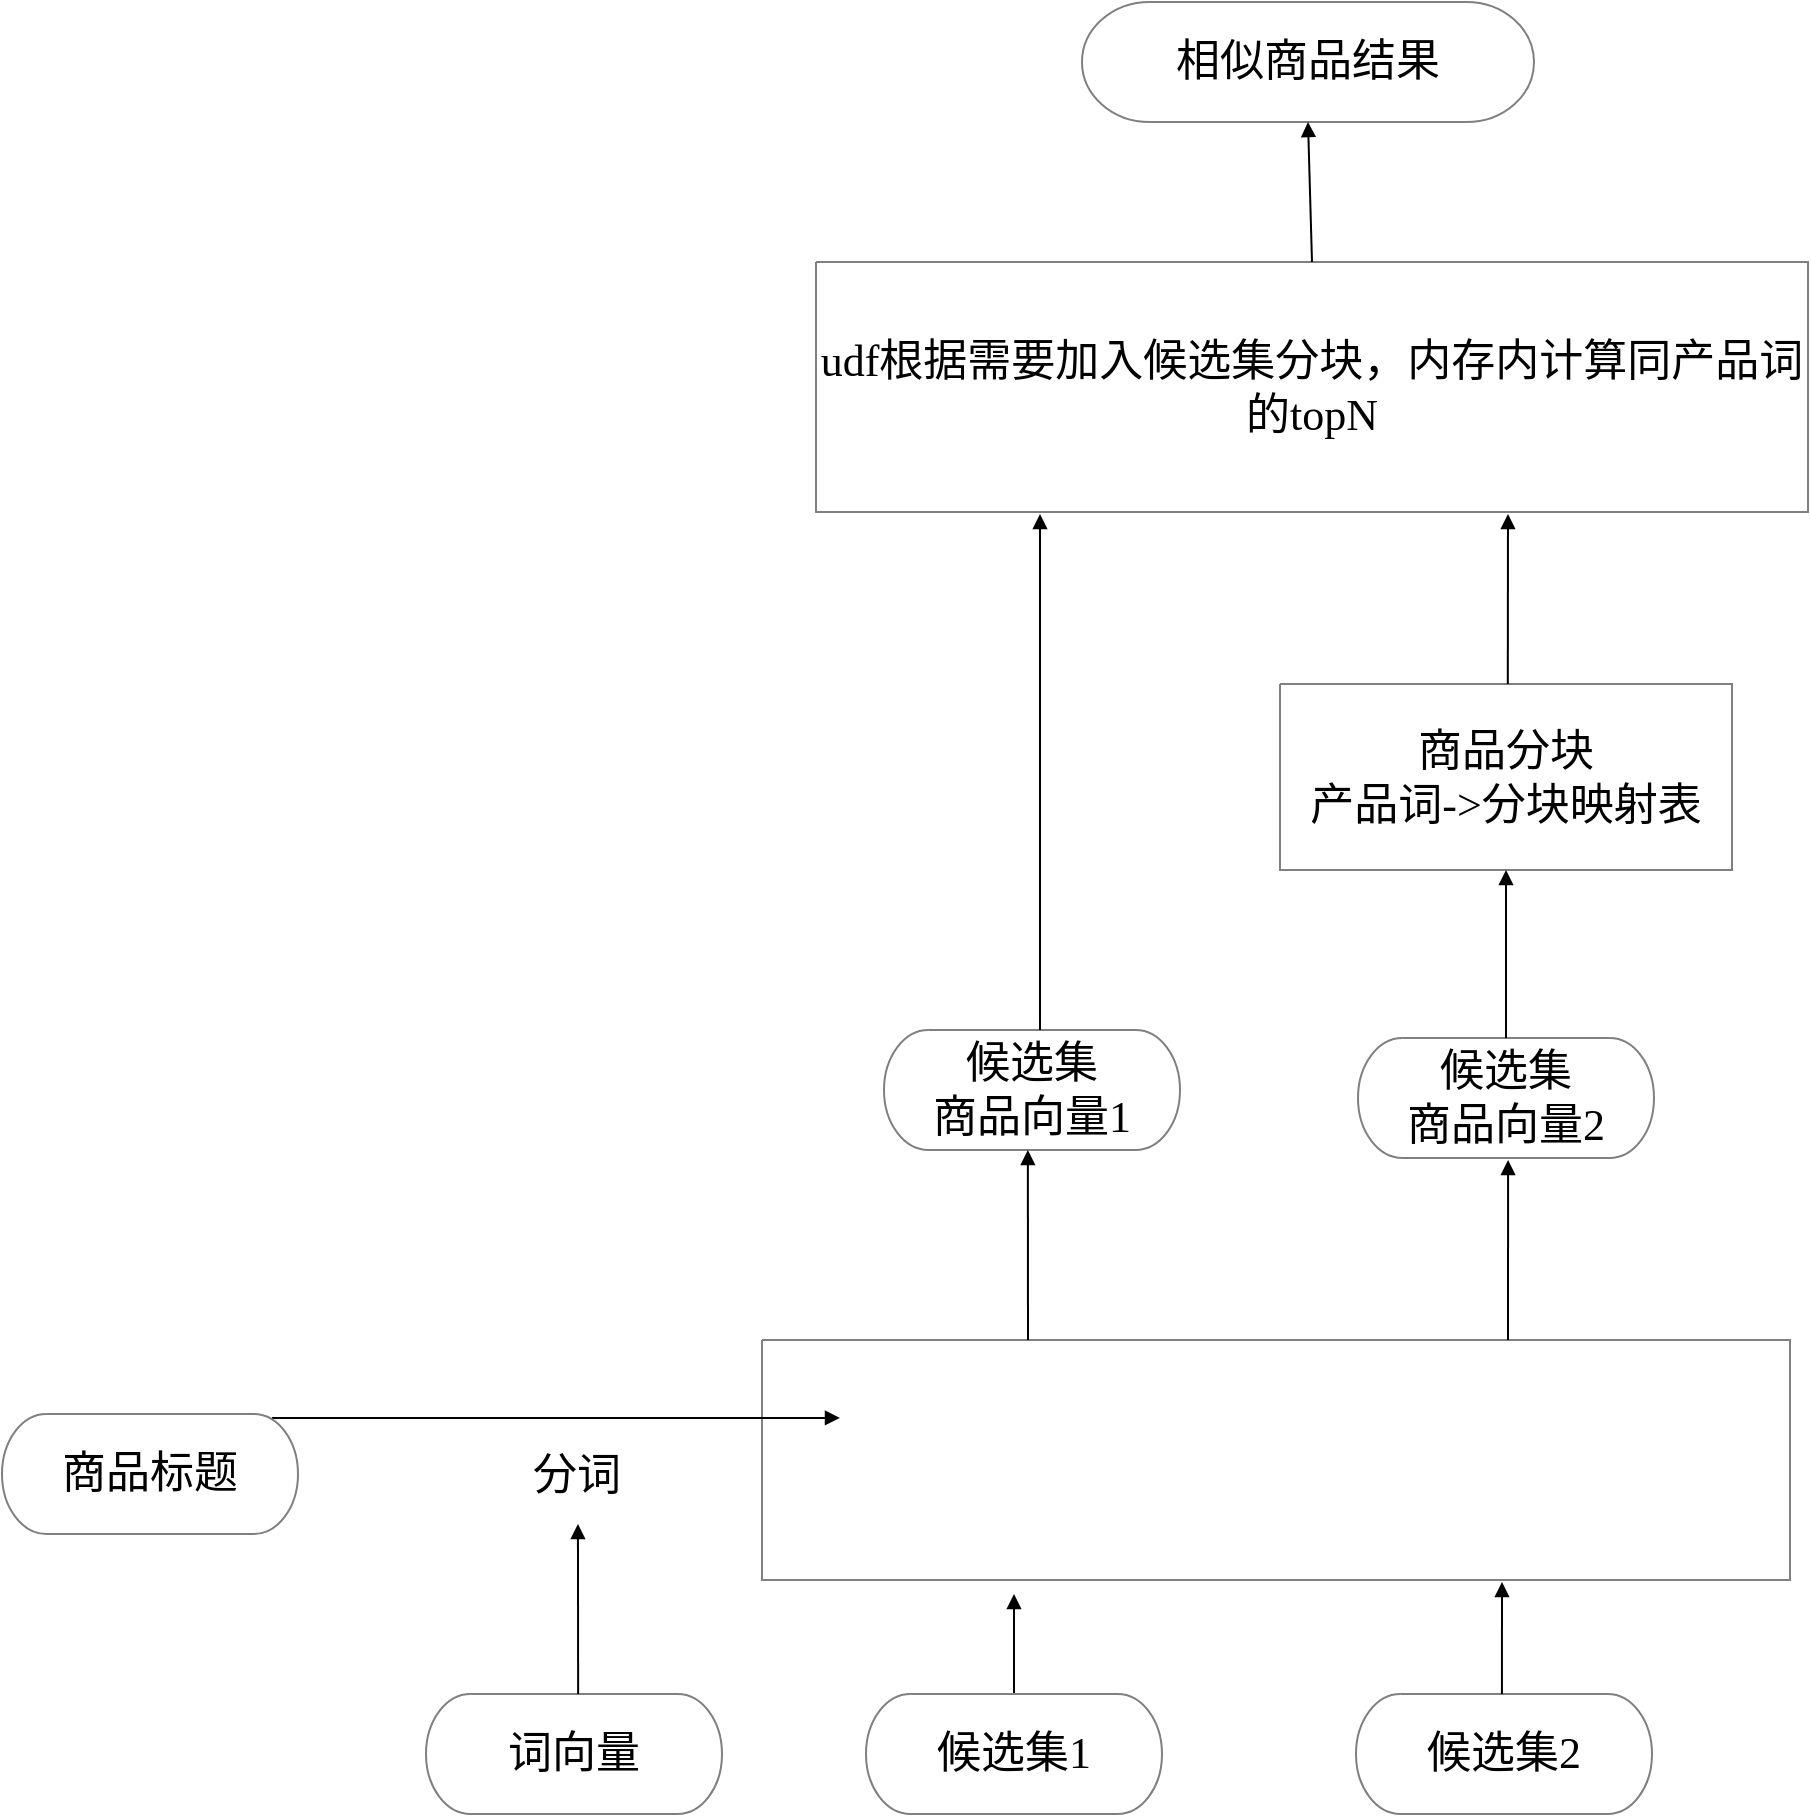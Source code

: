 <mxfile version="10.6.2" type="github"><diagram id="oA9TosYKJ3yfBbiNKTKy" name="第 1 页"><mxGraphModel dx="758" dy="548" grid="1" gridSize="10" guides="1" tooltips="1" connect="1" arrows="1" fold="1" page="1" pageScale="1" pageWidth="827" pageHeight="1169" math="0" shadow="0"><root><mxCell id="0"/><mxCell id="1" parent="0"/><mxCell id="YWl2I7PfXdcEoQetgXxe-2" parent="0"/><mxCell id="YWl2I7PfXdcEoQetgXxe-3" value="&lt;p style=&quot;align:center;margin-left:0;margin-right:0;margin-top:0px;margin-bottom:0px;text-indent:0;valign:middle;direction:ltr;&quot;&gt;&lt;font style=&quot;font-size:22px;font-family:PingFang SC;color:#000000;direction:ltr;letter-spacing:0px;line-height:120%;opacity:1&quot;&gt;商品向量&lt;/font&gt;&lt;/p&gt;" style="verticalAlign=middle;align=center;vsdxID=22;fillColor=#ffffff;gradientColor=none;shape=stencil(nZBRDoQgDERP03+WHsHFe5iISyOCQdT19kIaIxq//Jtp3zTpAFaTaUYNUkwx+F6v1EYD+AUpyRkdKCYFqACrzgf9C352LfuxyWRWg1/yhT/nRE5IsZWuZtCSK8CPeI0e/hF+jV7AJM4PO7KWCyr390bSiNtEtQM=);strokeColor=#808080;spacingTop=-3;spacingBottom=-3;spacingLeft=1;spacingRight=1;labelBackgroundColor=none;rounded=0;html=1;whiteSpace=wrap;" parent="YWl2I7PfXdcEoQetgXxe-2" vertex="1"><mxGeometry x="419" y="756" width="148" height="60" as="geometry"/></mxCell><mxCell id="YWl2I7PfXdcEoQetgXxe-4" value="&lt;p style=&quot;align:center;margin-left:0;margin-right:0;margin-top:0px;margin-bottom:0px;text-indent:0;valign:middle;direction:ltr;&quot;&gt;&lt;font style=&quot;font-size:22px;font-family:PingFang SC;color:#000000;direction:ltr;letter-spacing:0px;line-height:120%;opacity:1&quot;&gt;产品词cluster&lt;/font&gt;&lt;/p&gt;" style="verticalAlign=middle;align=center;vsdxID=23;fillColor=#ffffff;gradientColor=none;shape=stencil(nZBRDoQgDERP03+WHsHFe5iISyOCQdT19kIaIxq//Jtp3zTpAFaTaUYNUkwx+F6v1EYD+AUpyRkdKCYFqACrzgf9C352LfuxyWRWg1/yhT/nRE5IsZWuZtCSK8CPeI0e/hF+jV7AJM4PO7KWCyr390bSiNtEtQM=);strokeColor=#808080;spacingTop=-3;spacingBottom=-3;spacingLeft=1;spacingRight=1;labelBackgroundColor=none;rounded=0;html=1;whiteSpace=wrap;" parent="YWl2I7PfXdcEoQetgXxe-2" vertex="1"><mxGeometry x="673" y="756" width="181" height="60" as="geometry"/></mxCell><mxCell id="YWl2I7PfXdcEoQetgXxe-5" value="&lt;p style=&quot;align:center;margin-left:0;margin-right:0;margin-top:0px;margin-bottom:0px;text-indent:0;valign:middle;direction:ltr;&quot;&gt;&lt;font style=&quot;font-size:22px;font-family:PingFang SC;color:#000000;direction:ltr;letter-spacing:0px;line-height:120%;opacity:1&quot;&gt;join&lt;/font&gt;&lt;/p&gt;" style="verticalAlign=middle;align=center;vsdxID=25;fillColor=#ffffff;gradientColor=none;shape=stencil(nZBRDoQgDERP03+WHsHFe5iISyOCQdT19kIaIxq//Jtp3zTpAFaTaUYNUkwx+F6v1EYD+AUpyRkdKCYFqACrzgf9C352LfuxyWRWg1/yhT/nRE5IsZWuZtCSK8CPeI0e/hF+jV7AJM4PO7KWCyr390bSiNtEtQM=);strokeColor=none;spacingTop=-3;spacingBottom=-3;spacingLeft=1;spacingRight=1;labelBackgroundColor=#ffffff;rounded=0;html=1;whiteSpace=wrap;" parent="YWl2I7PfXdcEoQetgXxe-2" vertex="1"><mxGeometry x="590" y="763" width="52" height="46" as="geometry"/></mxCell><mxCell id="YWl2I7PfXdcEoQetgXxe-6" style="vsdxID=24;edgeStyle=none;startArrow=none;endArrow=none;startSize=5;endSize=5;strokeColor=#7f8080;spacingTop=-3;spacingBottom=-3;spacingLeft=-3;spacingRight=-3;verticalAlign=middle;html=1;labelBackgroundColor=none;rounded=0;exitX=1.007;exitY=0.967;exitDx=0;exitDy=0;exitPerimeter=0;entryX=0;entryY=0.967;entryDx=0;entryDy=0;entryPerimeter=0;" parent="YWl2I7PfXdcEoQetgXxe-2" source="YWl2I7PfXdcEoQetgXxe-3" target="YWl2I7PfXdcEoQetgXxe-4" edge="1"><mxGeometry relative="1" as="geometry"><mxPoint x="-1" y="-12" as="offset"/><Array as="points"/></mxGeometry></mxCell><mxCell id="YWl2I7PfXdcEoQetgXxe-7" value="图层 2" parent="0"/><mxCell id="YWl2I7PfXdcEoQetgXxe-8" style="vsdxID=18;fillColor=#ffffff;gradientColor=none;shape=stencil(nZBRDoQgDERP03+WHsHFe5iISyOCQdT19kIaIxq//Jtp3zTpAFaTaUYNUkwx+F6v1EYD+AUpyRkdKCYFqACrzgf9C352LfuxyWRWg1/yhT/nRE5IsZWuZtCSK8CPeI0e/hF+jV7AJM4PO7KWCyr390bSiNtEtQM=);strokeColor=#808080;spacingTop=-3;spacingBottom=-3;spacingLeft=-3;spacingRight=-3;labelBackgroundColor=none;rounded=0;html=1;whiteSpace=wrap;" parent="YWl2I7PfXdcEoQetgXxe-7" vertex="1"><mxGeometry x="380" y="719" width="514" height="120" as="geometry"/></mxCell><mxCell id="YWl2I7PfXdcEoQetgXxe-9" value="&lt;p style=&quot;align:center;margin-left:0;margin-right:0;margin-top:0px;margin-bottom:0px;text-indent:0;valign:middle;direction:ltr;&quot;&gt;&lt;font style=&quot;font-size:22px;font-family:PingFang SC;color:#000000;direction:ltr;letter-spacing:0px;line-height:120%;opacity:1&quot;&gt;分词&lt;/font&gt;&lt;/p&gt;" style="verticalAlign=middle;align=center;vsdxID=20;fillColor=#ffffff;gradientColor=none;shape=stencil(nZBRDoQgDERP03+WHsHFe5iISyOCQdT19kIaIxq//Jtp3zTpAFaTaUYNUkwx+F6v1EYD+AUpyRkdKCYFqACrzgf9C352LfuxyWRWg1/yhT/nRE5IsZWuZtCSK8CPeI0e/hF+jV7AJM4PO7KWCyr390bSiNtEtQM=);strokeColor=none;spacingTop=-3;spacingBottom=-3;spacingLeft=1;spacingRight=1;labelBackgroundColor=#ffffff;rounded=0;html=1;whiteSpace=wrap;" parent="YWl2I7PfXdcEoQetgXxe-7" vertex="1"><mxGeometry x="258" y="764" width="59" height="46" as="geometry"/></mxCell><mxCell id="YWl2I7PfXdcEoQetgXxe-10" parent="YWl2I7PfXdcEoQetgXxe-7" vertex="1"><mxGeometry x="506" y="846" as="geometry"/></mxCell><mxCell id="YWl2I7PfXdcEoQetgXxe-11" style="vsdxID=21;edgeStyle=none;startArrow=none;endArrow=block;startSize=5;endSize=5;strokeColor=#000000;spacingTop=-3;spacingBottom=-3;spacingLeft=-3;spacingRight=-3;verticalAlign=middle;html=1;labelBackgroundColor=none;rounded=0;exitX=0.5;exitY=0;exitDx=0;exitDy=0;exitPerimeter=0;" parent="YWl2I7PfXdcEoQetgXxe-7" source="YWl2I7PfXdcEoQetgXxe-14" target="YWl2I7PfXdcEoQetgXxe-10" edge="1"><mxGeometry relative="1" as="geometry"><mxPoint x="-27" y="-1" as="offset"/><Array as="points"/></mxGeometry></mxCell><mxCell id="YWl2I7PfXdcEoQetgXxe-12" style="vsdxID=19;edgeStyle=none;startArrow=none;endArrow=block;startSize=5;endSize=5;strokeColor=#000000;spacingTop=-3;spacingBottom=-3;spacingLeft=-3;spacingRight=-3;verticalAlign=middle;html=1;labelBackgroundColor=none;rounded=0;exitX=0.912;exitY=0.033;exitDx=0;exitDy=0;exitPerimeter=0;entryX=0;entryY=0.033;entryDx=0;entryDy=0;entryPerimeter=0;" parent="YWl2I7PfXdcEoQetgXxe-7" source="YWl2I7PfXdcEoQetgXxe-16" target="YWl2I7PfXdcEoQetgXxe-3" edge="1"><mxGeometry relative="1" as="geometry"><mxPoint y="-12" as="offset"/><Array as="points"/></mxGeometry></mxCell><mxCell id="YWl2I7PfXdcEoQetgXxe-13" value="Layer 1" parent="0"/><mxCell id="YWl2I7PfXdcEoQetgXxe-14" value="&lt;p style=&quot;align:center;margin-left:0;margin-right:0;margin-top:0px;margin-bottom:0px;text-indent:0;valign:middle;direction:ltr;&quot;&gt;&lt;font style=&quot;font-size:22px;font-family:PingFang SC;color:#000000;direction:ltr;letter-spacing:0px;line-height:120%;opacity:1&quot;&gt;候选集1&lt;/font&gt;&lt;/p&gt;" style="verticalAlign=middle;align=center;vsdxID=1;fillColor=#ffffff;gradientColor=none;shape=stencil(jZLbDoIwDIafZrfLaMPp0qC+BxGQRQQyQOHtBTfYATVy1XZ/128/JZh0ZdrmBFjXi+aWP3nWlwSPBIDXZS54P0cETwSTohH5VTRDncm8TRflEt2bx3LDKPs8f2kBNsmUvbOzVFa8NpTRD+VlEPJSTx7GSCFScs/UsxHUXKYKkyoAUIzNT+nR1auCbwCwwwcG3aEKYUgDG8LEdLnWwduzHRA92LbJMdSS7yEDGoJNqQHAMm4FNF6BtuBfYxxbvhkPO0IbaPszjkHu+DnWy1fwqpK7u1kyB+6yziW56Hh6AQ==);strokeColor=#808080;spacingTop=-3;spacingBottom=-3;spacingLeft=1;spacingRight=1;labelBackgroundColor=none;rounded=0;html=1;whiteSpace=wrap;" parent="YWl2I7PfXdcEoQetgXxe-13" vertex="1"><mxGeometry x="432" y="896" width="148" height="60" as="geometry"/></mxCell><mxCell id="YWl2I7PfXdcEoQetgXxe-15" value="&lt;p style=&quot;align:center;margin-left:0;margin-right:0;margin-top:0px;margin-bottom:0px;text-indent:0;valign:middle;direction:ltr;&quot;&gt;&lt;font style=&quot;font-size:22px;font-family:PingFang SC;color:#000000;direction:ltr;letter-spacing:0px;line-height:120%;opacity:1&quot;&gt;词向量&lt;/font&gt;&lt;/p&gt;" style="verticalAlign=middle;align=center;vsdxID=2;fillColor=#ffffff;gradientColor=none;shape=stencil(jZLbDoIwDIafZrfLaMPp0qC+BxGQRQQyQOHtBTfYATVy1XZ/128/JZh0ZdrmBFjXi+aWP3nWlwSPBIDXZS54P0cETwSTohH5VTRDncm8TRflEt2bx3LDKPs8f2kBNsmUvbOzVFa8NpTRD+VlEPJSTx7GSCFScs/UsxHUXKYKkyoAUIzNT+nR1auCbwCwwwcG3aEKYUgDG8LEdLnWwduzHRA92LbJMdSS7yEDGoJNqQHAMm4FNF6BtuBfYxxbvhkPO0IbaPszjkHu+DnWy1fwqpK7u1kyB+6yziW56Hh6AQ==);strokeColor=#808080;spacingTop=-3;spacingBottom=-3;spacingLeft=1;spacingRight=1;labelBackgroundColor=none;rounded=0;html=1;whiteSpace=wrap;" parent="YWl2I7PfXdcEoQetgXxe-13" vertex="1"><mxGeometry x="212" y="896" width="148" height="60" as="geometry"/></mxCell><mxCell id="YWl2I7PfXdcEoQetgXxe-16" value="&lt;p style=&quot;align:center;margin-left:0;margin-right:0;margin-top:0px;margin-bottom:0px;text-indent:0;valign:middle;direction:ltr;&quot;&gt;&lt;font style=&quot;font-size:22px;font-family:PingFang SC;color:#000000;direction:ltr;letter-spacing:0px;line-height:120%;opacity:1&quot;&gt;商品标题&lt;/font&gt;&lt;/p&gt;" style="verticalAlign=middle;align=center;vsdxID=3;fillColor=#ffffff;gradientColor=none;shape=stencil(jZLbDoIwDIafZrfLaMPp0qC+BxGQRQQyQOHtBTfYATVy1XZ/128/JZh0ZdrmBFjXi+aWP3nWlwSPBIDXZS54P0cETwSTohH5VTRDncm8TRflEt2bx3LDKPs8f2kBNsmUvbOzVFa8NpTRD+VlEPJSTx7GSCFScs/UsxHUXKYKkyoAUIzNT+nR1auCbwCwwwcG3aEKYUgDG8LEdLnWwduzHRA92LbJMdSS7yEDGoJNqQHAMm4FNF6BtuBfYxxbvhkPO0IbaPszjkHu+DnWy1fwqpK7u1kyB+6yziW56Hh6AQ==);strokeColor=#808080;spacingTop=-3;spacingBottom=-3;spacingLeft=1;spacingRight=1;labelBackgroundColor=none;rounded=0;html=1;whiteSpace=wrap;" parent="YWl2I7PfXdcEoQetgXxe-13" vertex="1"><mxGeometry y="756" width="148" height="60" as="geometry"/></mxCell><mxCell id="YWl2I7PfXdcEoQetgXxe-17" value="&lt;p style=&quot;align:center;margin-left:0;margin-right:0;margin-top:0px;margin-bottom:0px;text-indent:0;valign:middle;direction:ltr;&quot;&gt;&lt;font style=&quot;font-size:22px;font-family:PingFang SC;color:#000000;direction:ltr;letter-spacing:0px;line-height:120%;opacity:1&quot;&gt;候选集2&lt;/font&gt;&lt;/p&gt;" style="verticalAlign=middle;align=center;vsdxID=5;fillColor=#ffffff;gradientColor=none;shape=stencil(jZLbDoIwDIafZrfLaMPp0qC+BxGQRQQyQOHtBTfYATVy1XZ/128/JZh0ZdrmBFjXi+aWP3nWlwSPBIDXZS54P0cETwSTohH5VTRDncm8TRflEt2bx3LDKPs8f2kBNsmUvbOzVFa8NpTRD+VlEPJSTx7GSCFScs/UsxHUXKYKkyoAUIzNT+nR1auCbwCwwwcG3aEKYUgDG8LEdLnWwduzHRA92LbJMdSS7yEDGoJNqQHAMm4FNF6BtuBfYxxbvhkPO0IbaPszjkHu+DnWy1fwqpK7u1kyB+6yziW56Hh6AQ==);strokeColor=#808080;spacingTop=-3;spacingBottom=-3;spacingLeft=1;spacingRight=1;labelBackgroundColor=none;rounded=0;html=1;whiteSpace=wrap;" parent="YWl2I7PfXdcEoQetgXxe-13" vertex="1"><mxGeometry x="677" y="896" width="148" height="60" as="geometry"/></mxCell><mxCell id="YWl2I7PfXdcEoQetgXxe-18" value="&lt;p style=&quot;align:center;margin-left:0;margin-right:0;margin-top:0px;margin-bottom:0px;text-indent:0;valign:middle;direction:ltr;&quot;&gt;&lt;font style=&quot;font-size:22px;font-family:PingFang SC;color:#000000;direction:ltr;letter-spacing:0px;line-height:120%;opacity:1&quot;&gt;候选集&lt;br/&gt;商品向量1&lt;/font&gt;&lt;/p&gt;" style="verticalAlign=middle;align=center;vsdxID=6;fillColor=#ffffff;gradientColor=none;shape=stencil(jZLbDoIwDIafZrfLaMPp0qC+BxGQRQQyQOHtBTfYATVy1XZ/128/JZh0ZdrmBFjXi+aWP3nWlwSPBIDXZS54P0cETwSTohH5VTRDncm8TRflEt2bx3LDKPs8f2kBNsmUvbOzVFa8NpTRD+VlEPJSTx7GSCFScs/UsxHUXKYKkyoAUIzNT+nR1auCbwCwwwcG3aEKYUgDG8LEdLnWwduzHRA92LbJMdSS7yEDGoJNqQHAMm4FNF6BtuBfYxxbvhkPO0IbaPszjkHu+DnWy1fwqpK7u1kyB+6yziW56Hh6AQ==);strokeColor=#808080;spacingTop=-3;spacingBottom=-3;spacingLeft=1;spacingRight=1;labelBackgroundColor=none;rounded=0;html=1;whiteSpace=wrap;" parent="YWl2I7PfXdcEoQetgXxe-13" vertex="1"><mxGeometry x="441" y="564" width="148" height="60" as="geometry"/></mxCell><mxCell id="YWl2I7PfXdcEoQetgXxe-19" value="&lt;p style=&quot;align:center;margin-left:0;margin-right:0;margin-top:0px;margin-bottom:0px;text-indent:0;valign:middle;direction:ltr;&quot;&gt;&lt;font style=&quot;font-size:22px;font-family:PingFang SC;color:#000000;direction:ltr;letter-spacing:0px;line-height:120%;opacity:1&quot;&gt;候选集&lt;br/&gt;商品向量2&lt;/font&gt;&lt;/p&gt;" style="verticalAlign=middle;align=center;vsdxID=7;fillColor=#ffffff;gradientColor=none;shape=stencil(jZLbDoIwDIafZrfLaMPp0qC+BxGQRQQyQOHtBTfYATVy1XZ/128/JZh0ZdrmBFjXi+aWP3nWlwSPBIDXZS54P0cETwSTohH5VTRDncm8TRflEt2bx3LDKPs8f2kBNsmUvbOzVFa8NpTRD+VlEPJSTx7GSCFScs/UsxHUXKYKkyoAUIzNT+nR1auCbwCwwwcG3aEKYUgDG8LEdLnWwduzHRA92LbJMdSS7yEDGoJNqQHAMm4FNF6BtuBfYxxbvhkPO0IbaPszjkHu+DnWy1fwqpK7u1kyB+6yziW56Hh6AQ==);strokeColor=#808080;spacingTop=-3;spacingBottom=-3;spacingLeft=1;spacingRight=1;labelBackgroundColor=none;rounded=0;html=1;whiteSpace=wrap;" parent="YWl2I7PfXdcEoQetgXxe-13" vertex="1"><mxGeometry x="678" y="568" width="148" height="60" as="geometry"/></mxCell><mxCell id="YWl2I7PfXdcEoQetgXxe-20" value="&lt;p style=&quot;align:center;margin-left:0;margin-right:0;margin-top:0px;margin-bottom:0px;text-indent:0;valign:middle;direction:ltr;&quot;&gt;&lt;font style=&quot;font-size:22px;font-family:PingFang SC;color:#000000;direction:ltr;letter-spacing:0px;line-height:120%;opacity:1&quot;&gt;商品分块&lt;br/&gt;产品词-&amp;gt;分块映射表&lt;/font&gt;&lt;/p&gt;" style="verticalAlign=middle;align=center;vsdxID=8;fillColor=#ffffff;gradientColor=none;shape=stencil(nZBRDoQgDERP03+WHsHFe5iISyOCQdT19kIaIxq//Jtp3zTpAFaTaUYNUkwx+F6v1EYD+AUpyRkdKCYFqACrzgf9C352LfuxyWRWg1/yhT/nRE5IsZWuZtCSK8CPeI0e/hF+jV7AJM4PO7KWCyr390bSiNtEtQM=);strokeColor=#808080;spacingTop=-3;spacingBottom=-3;spacingLeft=1;spacingRight=1;labelBackgroundColor=none;rounded=0;html=1;whiteSpace=wrap;" parent="YWl2I7PfXdcEoQetgXxe-13" vertex="1"><mxGeometry x="639" y="391" width="226" height="93" as="geometry"/></mxCell><mxCell id="YWl2I7PfXdcEoQetgXxe-21" value="&lt;p style=&quot;align:center;margin-left:0;margin-right:0;margin-top:0px;margin-bottom:0px;text-indent:0;valign:middle;direction:ltr;&quot;&gt;&lt;font style=&quot;font-size:22px;font-family:PingFang SC;color:#000000;direction:ltr;letter-spacing:0px;line-height:120%;opacity:1&quot;&gt;udf根据需要加入候选集分块，内存内计算同产品词的topN&lt;/font&gt;&lt;/p&gt;" style="verticalAlign=middle;align=center;vsdxID=9;fillColor=#ffffff;gradientColor=none;shape=stencil(nZBRDoQgDERP03+WHsHFe5iISyOCQdT19kIaIxq//Jtp3zTpAFaTaUYNUkwx+F6v1EYD+AUpyRkdKCYFqACrzgf9C352LfuxyWRWg1/yhT/nRE5IsZWuZtCSK8CPeI0e/hF+jV7AJM4PO7KWCyr390bSiNtEtQM=);strokeColor=#808080;spacingTop=-3;spacingBottom=-3;spacingLeft=1;spacingRight=1;labelBackgroundColor=none;rounded=0;html=1;whiteSpace=wrap;" parent="YWl2I7PfXdcEoQetgXxe-13" vertex="1"><mxGeometry x="407" y="180" width="496" height="125" as="geometry"/></mxCell><mxCell id="YWl2I7PfXdcEoQetgXxe-22" value="&lt;p style=&quot;align:center;margin-left:0;margin-right:0;margin-top:0px;margin-bottom:0px;text-indent:0;valign:middle;direction:ltr;&quot;&gt;&lt;font style=&quot;font-size:22px;font-family:PingFang SC;color:#000000;direction:ltr;letter-spacing:0px;line-height:120%;opacity:1&quot;&gt;相似商品结果&lt;/font&gt;&lt;/p&gt;" style="verticalAlign=middle;align=center;vsdxID=10;fillColor=#ffffff;gradientColor=none;shape=stencil(jZLbDoIwDIafZrfLaMPp0qC+BxGQRQQyQOHtBTfYATVy1XZ/128/JZh0ZdrmBFjXi+aWP3nWlwSPBIDXZS54P0cETwSTohH5VTRDncm8TRflEt2bx3LDKPs8f2kBNsmUvbOzVFa8NpTRD+VlEPJSTx7GSCFScs/UsxHUXKYKkyoAUIzNT+nR1auCbwCwwwcG3aEKYUgDG8LEdLnWwduzHRA92LbJMdSS7yEDGoJNqQHAMm4FNF6BtuBfYxxbvhkPO0IbaPszjkHu+DnWy1fwqpK7u1kyB+6yziW56Hh6AQ==);strokeColor=#808080;spacingTop=-3;spacingBottom=-3;spacingLeft=1;spacingRight=1;labelBackgroundColor=none;rounded=0;html=1;whiteSpace=wrap;" parent="YWl2I7PfXdcEoQetgXxe-13" vertex="1"><mxGeometry x="540" y="50" width="226" height="60" as="geometry"/></mxCell><mxCell id="YWl2I7PfXdcEoQetgXxe-23" style="vsdxID=4;edgeStyle=none;startArrow=none;endArrow=block;startSize=5;endSize=5;strokeColor=#000000;spacingTop=-3;spacingBottom=-3;spacingLeft=-3;spacingRight=-3;verticalAlign=middle;html=1;labelBackgroundColor=none;rounded=0;exitX=0.514;exitY=0;exitDx=0;exitDy=0;exitPerimeter=0;entryX=0.508;entryY=1.022;entryDx=0;entryDy=0;entryPerimeter=0;" parent="YWl2I7PfXdcEoQetgXxe-13" source="YWl2I7PfXdcEoQetgXxe-15" target="YWl2I7PfXdcEoQetgXxe-9" edge="1"><mxGeometry relative="1" as="geometry"><mxPoint x="25" as="offset"/><Array as="points"/></mxGeometry></mxCell><mxCell id="YWl2I7PfXdcEoQetgXxe-24" parent="YWl2I7PfXdcEoQetgXxe-13" vertex="1"><mxGeometry x="513" y="719" as="geometry"/></mxCell><mxCell id="YWl2I7PfXdcEoQetgXxe-25" style="vsdxID=11;edgeStyle=none;startArrow=none;endArrow=block;startSize=5;endSize=5;strokeColor=#000000;spacingTop=-3;spacingBottom=-3;spacingLeft=-3;spacingRight=-3;verticalAlign=middle;html=1;labelBackgroundColor=none;rounded=0;entryX=0.486;entryY=1;entryDx=0;entryDy=0;entryPerimeter=0;" parent="YWl2I7PfXdcEoQetgXxe-13" source="YWl2I7PfXdcEoQetgXxe-24" target="YWl2I7PfXdcEoQetgXxe-18" edge="1"><mxGeometry relative="1" as="geometry"><mxPoint x="25" y="-1" as="offset"/><Array as="points"/></mxGeometry></mxCell><mxCell id="YWl2I7PfXdcEoQetgXxe-26" parent="YWl2I7PfXdcEoQetgXxe-13" vertex="1"><mxGeometry x="753" y="719" as="geometry"/></mxCell><mxCell id="YWl2I7PfXdcEoQetgXxe-27" style="vsdxID=12;edgeStyle=none;startArrow=none;endArrow=block;startSize=5;endSize=5;strokeColor=#000000;spacingTop=-3;spacingBottom=-3;spacingLeft=-3;spacingRight=-3;verticalAlign=middle;html=1;labelBackgroundColor=none;rounded=0;entryX=0.507;entryY=1.017;entryDx=0;entryDy=0;entryPerimeter=0;" parent="YWl2I7PfXdcEoQetgXxe-13" source="YWl2I7PfXdcEoQetgXxe-26" target="YWl2I7PfXdcEoQetgXxe-19" edge="1"><mxGeometry relative="1" as="geometry"><mxPoint x="24" y="-1" as="offset"/><Array as="points"/></mxGeometry></mxCell><mxCell id="YWl2I7PfXdcEoQetgXxe-28" parent="YWl2I7PfXdcEoQetgXxe-13" vertex="1"><mxGeometry x="750" y="840" as="geometry"/></mxCell><mxCell id="YWl2I7PfXdcEoQetgXxe-29" style="vsdxID=13;edgeStyle=none;startArrow=none;endArrow=block;startSize=5;endSize=5;strokeColor=#000000;spacingTop=-3;spacingBottom=-3;spacingLeft=-3;spacingRight=-3;verticalAlign=middle;html=1;labelBackgroundColor=none;rounded=0;exitX=0.493;exitY=0;exitDx=0;exitDy=0;exitPerimeter=0;" parent="YWl2I7PfXdcEoQetgXxe-13" source="YWl2I7PfXdcEoQetgXxe-17" target="YWl2I7PfXdcEoQetgXxe-28" edge="1"><mxGeometry relative="1" as="geometry"><mxPoint x="24" as="offset"/><Array as="points"/></mxGeometry></mxCell><mxCell id="YWl2I7PfXdcEoQetgXxe-30" parent="YWl2I7PfXdcEoQetgXxe-13" vertex="1"><mxGeometry x="519" y="306" as="geometry"/></mxCell><mxCell id="YWl2I7PfXdcEoQetgXxe-31" style="vsdxID=14;edgeStyle=none;startArrow=none;endArrow=block;startSize=5;endSize=5;strokeColor=#000000;spacingTop=-3;spacingBottom=-3;spacingLeft=-3;spacingRight=-3;verticalAlign=middle;html=1;labelBackgroundColor=none;rounded=0;exitX=0.527;exitY=0;exitDx=0;exitDy=0;exitPerimeter=0;" parent="YWl2I7PfXdcEoQetgXxe-13" source="YWl2I7PfXdcEoQetgXxe-18" target="YWl2I7PfXdcEoQetgXxe-30" edge="1"><mxGeometry relative="1" as="geometry"><mxPoint x="25" as="offset"/><Array as="points"/></mxGeometry></mxCell><mxCell id="YWl2I7PfXdcEoQetgXxe-32" style="vsdxID=15;edgeStyle=none;startArrow=none;endArrow=block;startSize=5;endSize=5;strokeColor=#000000;spacingTop=-3;spacingBottom=-3;spacingLeft=-3;spacingRight=-3;verticalAlign=middle;html=1;labelBackgroundColor=none;rounded=0;exitX=0.5;exitY=0;exitDx=0;exitDy=0;exitPerimeter=0;entryX=0.5;entryY=1;entryDx=0;entryDy=0;entryPerimeter=0;" parent="YWl2I7PfXdcEoQetgXxe-13" source="YWl2I7PfXdcEoQetgXxe-21" target="YWl2I7PfXdcEoQetgXxe-22" edge="1"><mxGeometry relative="1" as="geometry"><mxPoint x="25" as="offset"/><Array as="points"/></mxGeometry></mxCell><mxCell id="YWl2I7PfXdcEoQetgXxe-33" parent="YWl2I7PfXdcEoQetgXxe-13" vertex="1"><mxGeometry x="753" y="306" as="geometry"/></mxCell><mxCell id="YWl2I7PfXdcEoQetgXxe-34" style="vsdxID=17;edgeStyle=none;startArrow=none;endArrow=block;startSize=5;endSize=5;strokeColor=#000000;spacingTop=-3;spacingBottom=-3;spacingLeft=-3;spacingRight=-3;verticalAlign=middle;html=1;labelBackgroundColor=none;rounded=0;exitX=0.504;exitY=0;exitDx=0;exitDy=0;exitPerimeter=0;" parent="YWl2I7PfXdcEoQetgXxe-13" source="YWl2I7PfXdcEoQetgXxe-20" target="YWl2I7PfXdcEoQetgXxe-33" edge="1"><mxGeometry relative="1" as="geometry"><mxPoint x="25" y="-1" as="offset"/><Array as="points"/></mxGeometry></mxCell><mxCell id="YWl2I7PfXdcEoQetgXxe-35" style="vsdxID=16;edgeStyle=none;startArrow=none;endArrow=block;startSize=5;endSize=5;strokeColor=#000000;spacingTop=-3;spacingBottom=-3;spacingLeft=-3;spacingRight=-3;verticalAlign=middle;html=1;labelBackgroundColor=none;rounded=0;exitX=0.5;exitY=0;exitDx=0;exitDy=0;exitPerimeter=0;entryX=0.5;entryY=1;entryDx=0;entryDy=0;entryPerimeter=0;" parent="YWl2I7PfXdcEoQetgXxe-13" source="YWl2I7PfXdcEoQetgXxe-19" target="YWl2I7PfXdcEoQetgXxe-20" edge="1"><mxGeometry relative="1" as="geometry"><mxPoint x="25" y="-1" as="offset"/><Array as="points"/></mxGeometry></mxCell></root></mxGraphModel></diagram></mxfile>